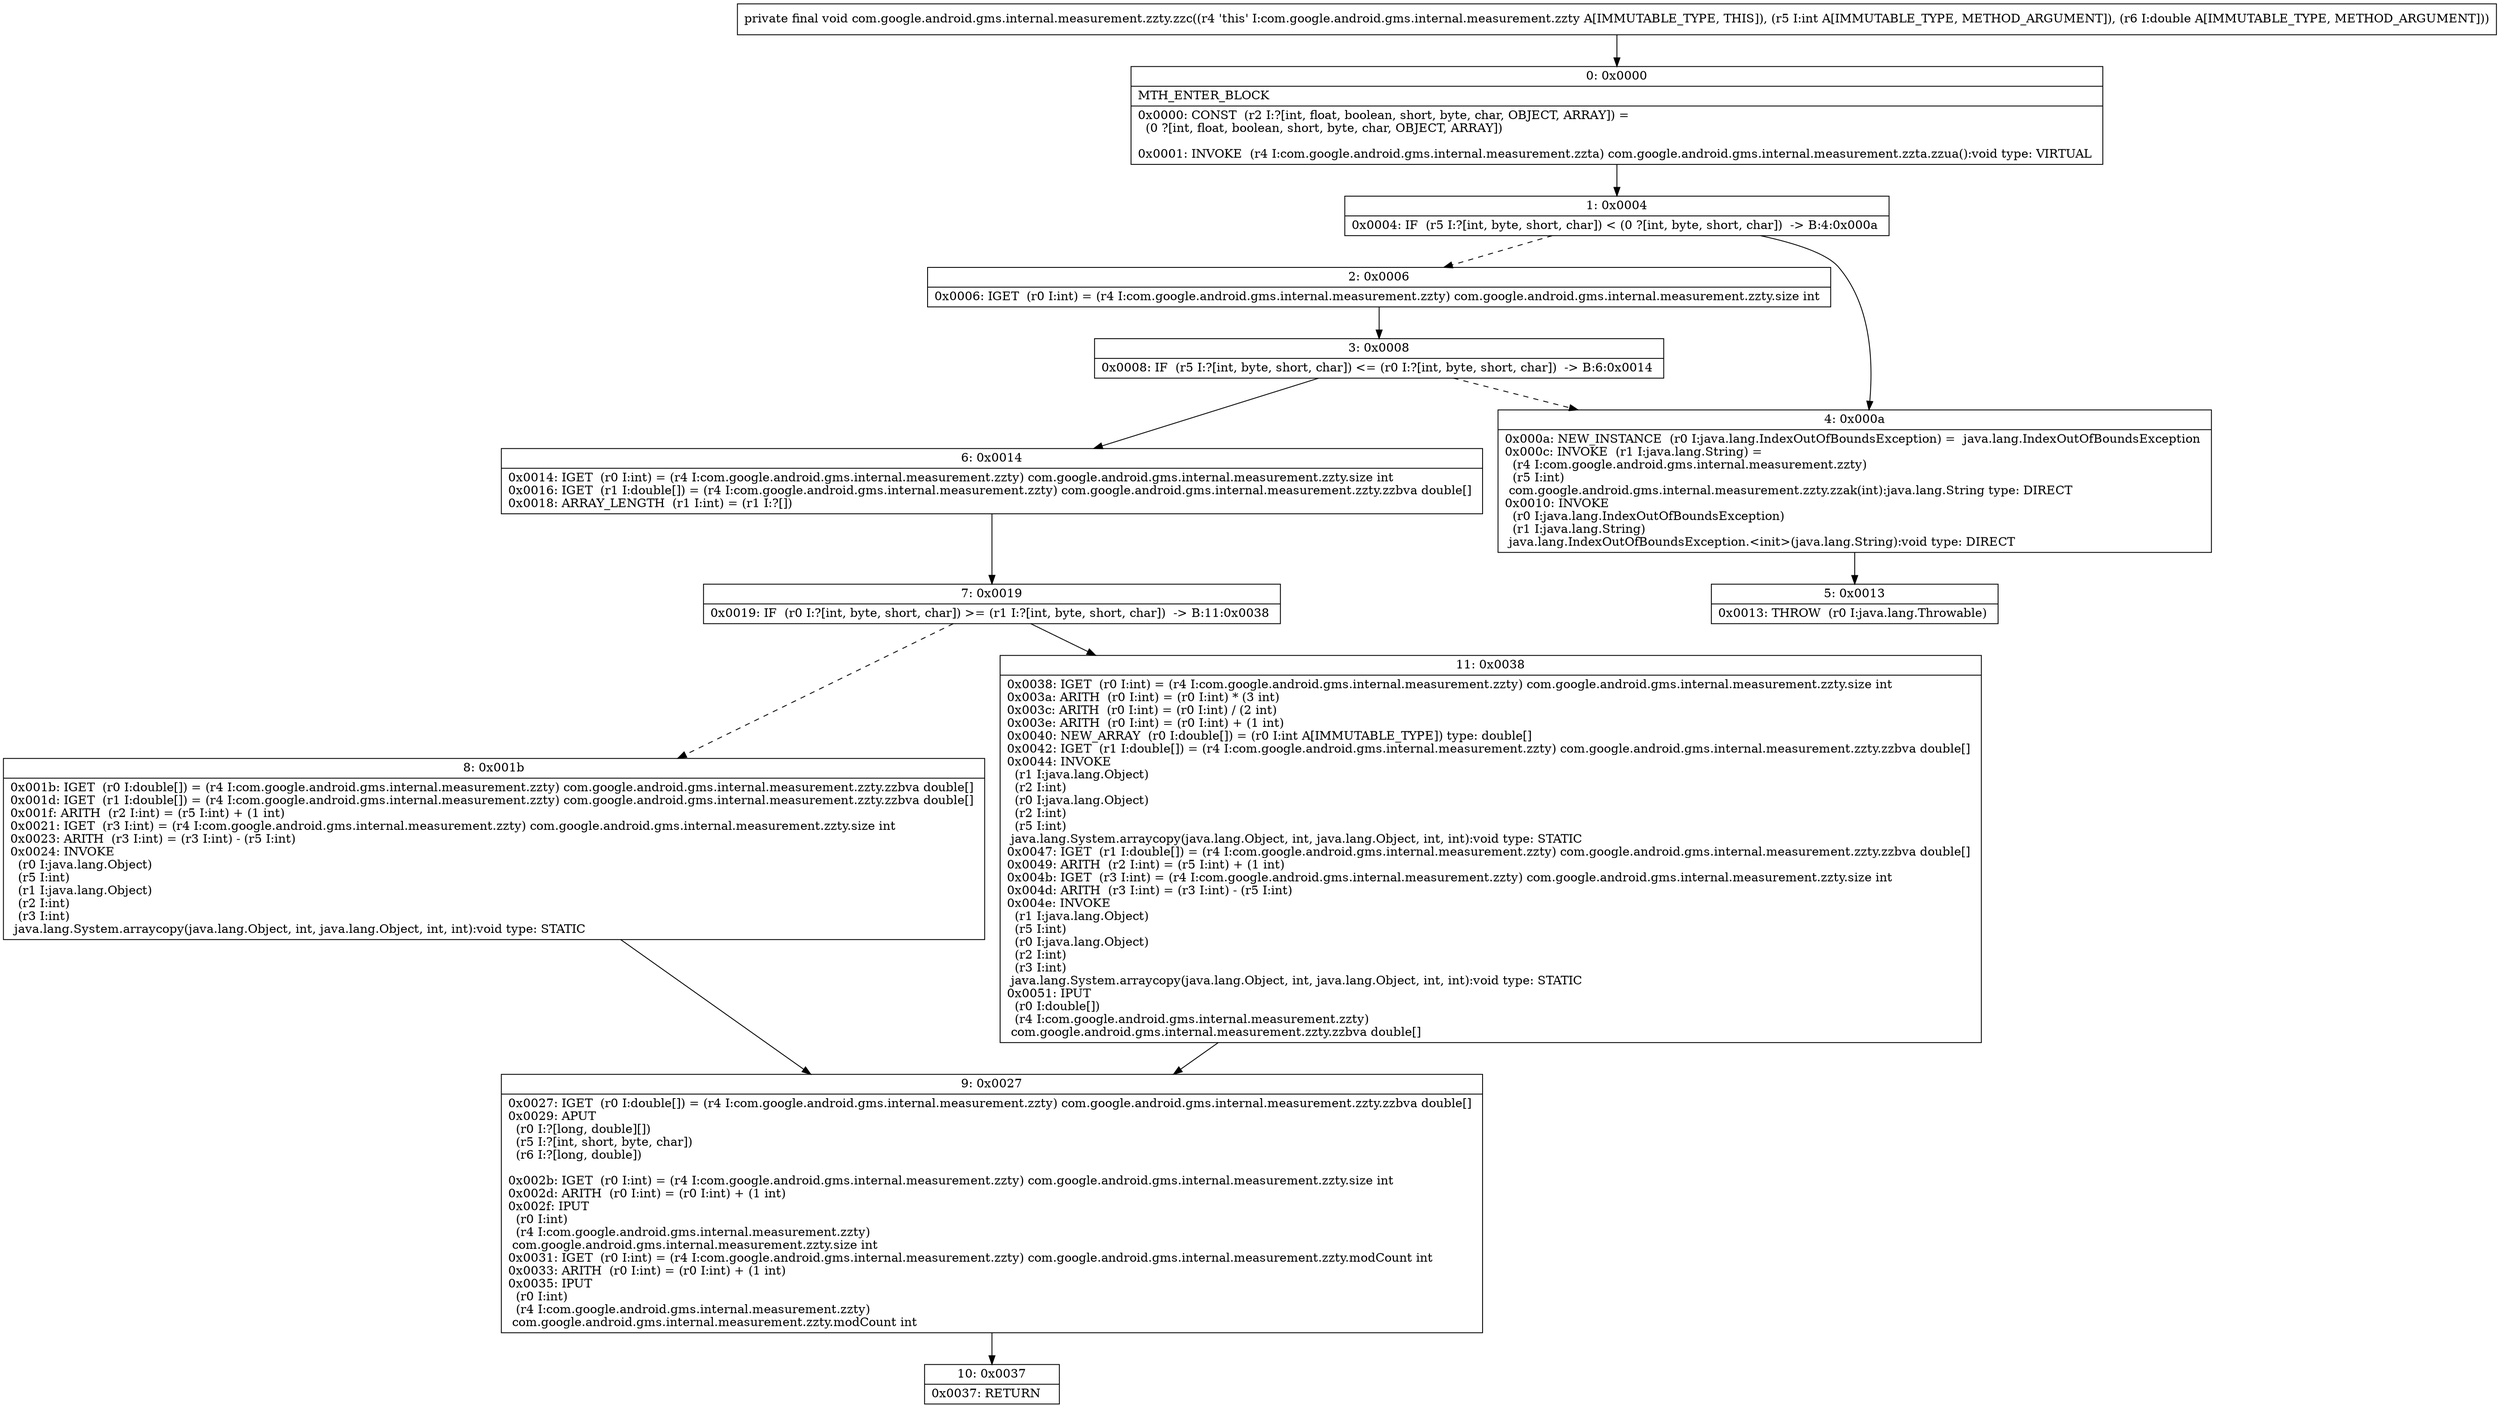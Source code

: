 digraph "CFG forcom.google.android.gms.internal.measurement.zzty.zzc(ID)V" {
Node_0 [shape=record,label="{0\:\ 0x0000|MTH_ENTER_BLOCK\l|0x0000: CONST  (r2 I:?[int, float, boolean, short, byte, char, OBJECT, ARRAY]) = \l  (0 ?[int, float, boolean, short, byte, char, OBJECT, ARRAY])\l \l0x0001: INVOKE  (r4 I:com.google.android.gms.internal.measurement.zzta) com.google.android.gms.internal.measurement.zzta.zzua():void type: VIRTUAL \l}"];
Node_1 [shape=record,label="{1\:\ 0x0004|0x0004: IF  (r5 I:?[int, byte, short, char]) \< (0 ?[int, byte, short, char])  \-\> B:4:0x000a \l}"];
Node_2 [shape=record,label="{2\:\ 0x0006|0x0006: IGET  (r0 I:int) = (r4 I:com.google.android.gms.internal.measurement.zzty) com.google.android.gms.internal.measurement.zzty.size int \l}"];
Node_3 [shape=record,label="{3\:\ 0x0008|0x0008: IF  (r5 I:?[int, byte, short, char]) \<= (r0 I:?[int, byte, short, char])  \-\> B:6:0x0014 \l}"];
Node_4 [shape=record,label="{4\:\ 0x000a|0x000a: NEW_INSTANCE  (r0 I:java.lang.IndexOutOfBoundsException) =  java.lang.IndexOutOfBoundsException \l0x000c: INVOKE  (r1 I:java.lang.String) = \l  (r4 I:com.google.android.gms.internal.measurement.zzty)\l  (r5 I:int)\l com.google.android.gms.internal.measurement.zzty.zzak(int):java.lang.String type: DIRECT \l0x0010: INVOKE  \l  (r0 I:java.lang.IndexOutOfBoundsException)\l  (r1 I:java.lang.String)\l java.lang.IndexOutOfBoundsException.\<init\>(java.lang.String):void type: DIRECT \l}"];
Node_5 [shape=record,label="{5\:\ 0x0013|0x0013: THROW  (r0 I:java.lang.Throwable) \l}"];
Node_6 [shape=record,label="{6\:\ 0x0014|0x0014: IGET  (r0 I:int) = (r4 I:com.google.android.gms.internal.measurement.zzty) com.google.android.gms.internal.measurement.zzty.size int \l0x0016: IGET  (r1 I:double[]) = (r4 I:com.google.android.gms.internal.measurement.zzty) com.google.android.gms.internal.measurement.zzty.zzbva double[] \l0x0018: ARRAY_LENGTH  (r1 I:int) = (r1 I:?[]) \l}"];
Node_7 [shape=record,label="{7\:\ 0x0019|0x0019: IF  (r0 I:?[int, byte, short, char]) \>= (r1 I:?[int, byte, short, char])  \-\> B:11:0x0038 \l}"];
Node_8 [shape=record,label="{8\:\ 0x001b|0x001b: IGET  (r0 I:double[]) = (r4 I:com.google.android.gms.internal.measurement.zzty) com.google.android.gms.internal.measurement.zzty.zzbva double[] \l0x001d: IGET  (r1 I:double[]) = (r4 I:com.google.android.gms.internal.measurement.zzty) com.google.android.gms.internal.measurement.zzty.zzbva double[] \l0x001f: ARITH  (r2 I:int) = (r5 I:int) + (1 int) \l0x0021: IGET  (r3 I:int) = (r4 I:com.google.android.gms.internal.measurement.zzty) com.google.android.gms.internal.measurement.zzty.size int \l0x0023: ARITH  (r3 I:int) = (r3 I:int) \- (r5 I:int) \l0x0024: INVOKE  \l  (r0 I:java.lang.Object)\l  (r5 I:int)\l  (r1 I:java.lang.Object)\l  (r2 I:int)\l  (r3 I:int)\l java.lang.System.arraycopy(java.lang.Object, int, java.lang.Object, int, int):void type: STATIC \l}"];
Node_9 [shape=record,label="{9\:\ 0x0027|0x0027: IGET  (r0 I:double[]) = (r4 I:com.google.android.gms.internal.measurement.zzty) com.google.android.gms.internal.measurement.zzty.zzbva double[] \l0x0029: APUT  \l  (r0 I:?[long, double][])\l  (r5 I:?[int, short, byte, char])\l  (r6 I:?[long, double])\l \l0x002b: IGET  (r0 I:int) = (r4 I:com.google.android.gms.internal.measurement.zzty) com.google.android.gms.internal.measurement.zzty.size int \l0x002d: ARITH  (r0 I:int) = (r0 I:int) + (1 int) \l0x002f: IPUT  \l  (r0 I:int)\l  (r4 I:com.google.android.gms.internal.measurement.zzty)\l com.google.android.gms.internal.measurement.zzty.size int \l0x0031: IGET  (r0 I:int) = (r4 I:com.google.android.gms.internal.measurement.zzty) com.google.android.gms.internal.measurement.zzty.modCount int \l0x0033: ARITH  (r0 I:int) = (r0 I:int) + (1 int) \l0x0035: IPUT  \l  (r0 I:int)\l  (r4 I:com.google.android.gms.internal.measurement.zzty)\l com.google.android.gms.internal.measurement.zzty.modCount int \l}"];
Node_10 [shape=record,label="{10\:\ 0x0037|0x0037: RETURN   \l}"];
Node_11 [shape=record,label="{11\:\ 0x0038|0x0038: IGET  (r0 I:int) = (r4 I:com.google.android.gms.internal.measurement.zzty) com.google.android.gms.internal.measurement.zzty.size int \l0x003a: ARITH  (r0 I:int) = (r0 I:int) * (3 int) \l0x003c: ARITH  (r0 I:int) = (r0 I:int) \/ (2 int) \l0x003e: ARITH  (r0 I:int) = (r0 I:int) + (1 int) \l0x0040: NEW_ARRAY  (r0 I:double[]) = (r0 I:int A[IMMUTABLE_TYPE]) type: double[] \l0x0042: IGET  (r1 I:double[]) = (r4 I:com.google.android.gms.internal.measurement.zzty) com.google.android.gms.internal.measurement.zzty.zzbva double[] \l0x0044: INVOKE  \l  (r1 I:java.lang.Object)\l  (r2 I:int)\l  (r0 I:java.lang.Object)\l  (r2 I:int)\l  (r5 I:int)\l java.lang.System.arraycopy(java.lang.Object, int, java.lang.Object, int, int):void type: STATIC \l0x0047: IGET  (r1 I:double[]) = (r4 I:com.google.android.gms.internal.measurement.zzty) com.google.android.gms.internal.measurement.zzty.zzbva double[] \l0x0049: ARITH  (r2 I:int) = (r5 I:int) + (1 int) \l0x004b: IGET  (r3 I:int) = (r4 I:com.google.android.gms.internal.measurement.zzty) com.google.android.gms.internal.measurement.zzty.size int \l0x004d: ARITH  (r3 I:int) = (r3 I:int) \- (r5 I:int) \l0x004e: INVOKE  \l  (r1 I:java.lang.Object)\l  (r5 I:int)\l  (r0 I:java.lang.Object)\l  (r2 I:int)\l  (r3 I:int)\l java.lang.System.arraycopy(java.lang.Object, int, java.lang.Object, int, int):void type: STATIC \l0x0051: IPUT  \l  (r0 I:double[])\l  (r4 I:com.google.android.gms.internal.measurement.zzty)\l com.google.android.gms.internal.measurement.zzty.zzbva double[] \l}"];
MethodNode[shape=record,label="{private final void com.google.android.gms.internal.measurement.zzty.zzc((r4 'this' I:com.google.android.gms.internal.measurement.zzty A[IMMUTABLE_TYPE, THIS]), (r5 I:int A[IMMUTABLE_TYPE, METHOD_ARGUMENT]), (r6 I:double A[IMMUTABLE_TYPE, METHOD_ARGUMENT])) }"];
MethodNode -> Node_0;
Node_0 -> Node_1;
Node_1 -> Node_2[style=dashed];
Node_1 -> Node_4;
Node_2 -> Node_3;
Node_3 -> Node_4[style=dashed];
Node_3 -> Node_6;
Node_4 -> Node_5;
Node_6 -> Node_7;
Node_7 -> Node_8[style=dashed];
Node_7 -> Node_11;
Node_8 -> Node_9;
Node_9 -> Node_10;
Node_11 -> Node_9;
}

